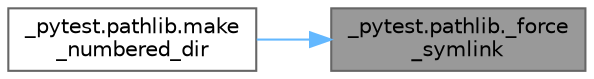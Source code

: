 digraph "_pytest.pathlib._force_symlink"
{
 // LATEX_PDF_SIZE
  bgcolor="transparent";
  edge [fontname=Helvetica,fontsize=10,labelfontname=Helvetica,labelfontsize=10];
  node [fontname=Helvetica,fontsize=10,shape=box,height=0.2,width=0.4];
  rankdir="RL";
  Node1 [id="Node000001",label="_pytest.pathlib._force\l_symlink",height=0.2,width=0.4,color="gray40", fillcolor="grey60", style="filled", fontcolor="black",tooltip=" "];
  Node1 -> Node2 [id="edge1_Node000001_Node000002",dir="back",color="steelblue1",style="solid",tooltip=" "];
  Node2 [id="Node000002",label="_pytest.pathlib.make\l_numbered_dir",height=0.2,width=0.4,color="grey40", fillcolor="white", style="filled",URL="$namespace__pytest_1_1pathlib.html#a6ca62f92c9e61a349836eadf38245d85",tooltip=" "];
}
